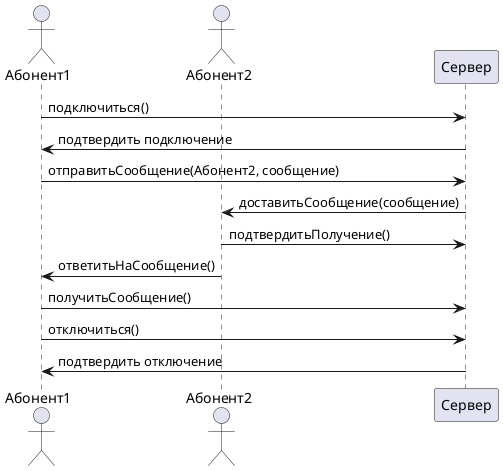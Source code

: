 @startuml

actor Абонент1
actor Абонент2
participant "Сервер" as Server

Абонент1 -> Server: подключиться()
Server -> Абонент1: подтвердить подключение

Абонент1 -> Server: отправитьСообщение(Абонент2, сообщение)
Server -> Абонент2: доставитьСообщение(сообщение)
Абонент2 -> Server: подтвердитьПолучение()

Абонент2 -> Абонент1: ответитьНаСообщение()
Абонент1 -> Server: получитьСообщение()

Абонент1 -> Server: отключиться()
Server -> Абонент1: подтвердить отключение

@enduml